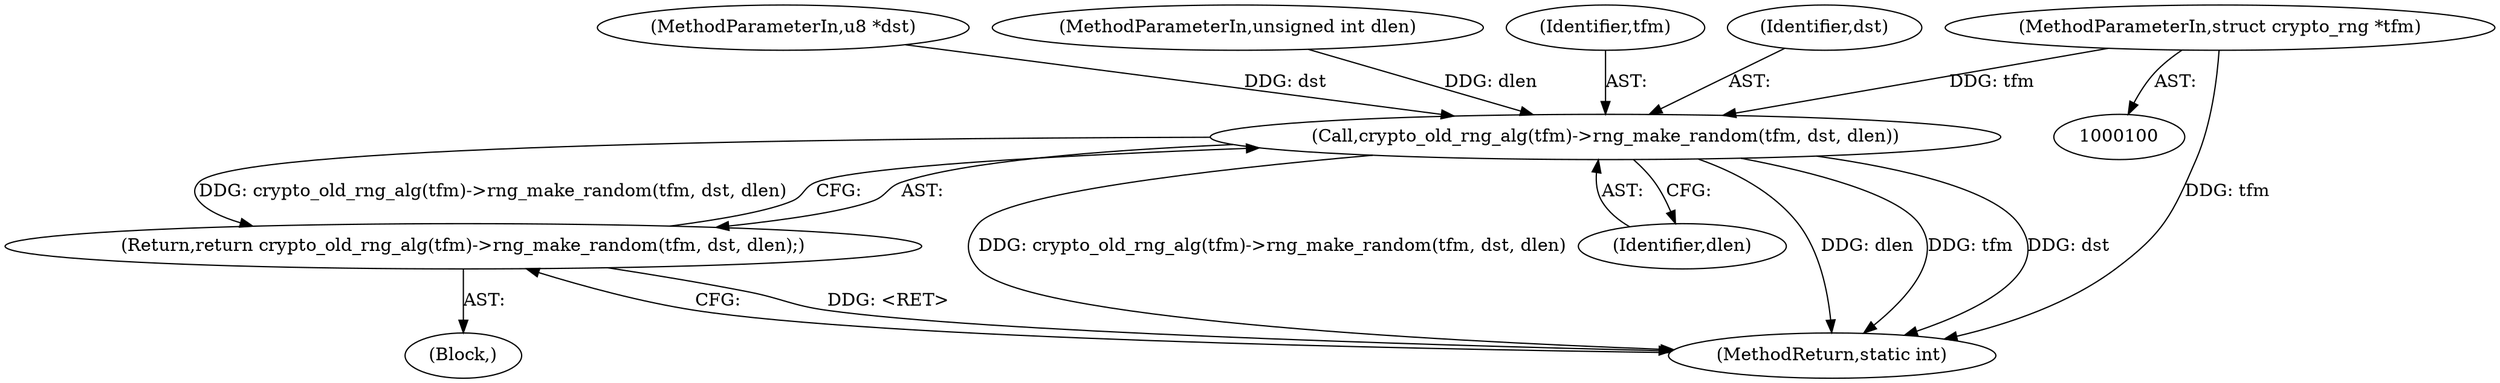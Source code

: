 digraph "1_linux_94f1bb15bed84ad6c893916b7e7b9db6f1d7eec6_2@pointer" {
"1000101" [label="(MethodParameterIn,struct crypto_rng *tfm)"];
"1000108" [label="(Call,crypto_old_rng_alg(tfm)->rng_make_random(tfm, dst, dlen))"];
"1000107" [label="(Return,return crypto_old_rng_alg(tfm)->rng_make_random(tfm, dst, dlen);)"];
"1000111" [label="(Identifier,dlen)"];
"1000112" [label="(MethodReturn,static int)"];
"1000108" [label="(Call,crypto_old_rng_alg(tfm)->rng_make_random(tfm, dst, dlen))"];
"1000104" [label="(MethodParameterIn,u8 *dst)"];
"1000105" [label="(MethodParameterIn,unsigned int dlen)"];
"1000101" [label="(MethodParameterIn,struct crypto_rng *tfm)"];
"1000107" [label="(Return,return crypto_old_rng_alg(tfm)->rng_make_random(tfm, dst, dlen);)"];
"1000106" [label="(Block,)"];
"1000109" [label="(Identifier,tfm)"];
"1000110" [label="(Identifier,dst)"];
"1000101" -> "1000100"  [label="AST: "];
"1000101" -> "1000112"  [label="DDG: tfm"];
"1000101" -> "1000108"  [label="DDG: tfm"];
"1000108" -> "1000107"  [label="AST: "];
"1000108" -> "1000111"  [label="CFG: "];
"1000109" -> "1000108"  [label="AST: "];
"1000110" -> "1000108"  [label="AST: "];
"1000111" -> "1000108"  [label="AST: "];
"1000107" -> "1000108"  [label="CFG: "];
"1000108" -> "1000112"  [label="DDG: crypto_old_rng_alg(tfm)->rng_make_random(tfm, dst, dlen)"];
"1000108" -> "1000112"  [label="DDG: dlen"];
"1000108" -> "1000112"  [label="DDG: tfm"];
"1000108" -> "1000112"  [label="DDG: dst"];
"1000108" -> "1000107"  [label="DDG: crypto_old_rng_alg(tfm)->rng_make_random(tfm, dst, dlen)"];
"1000104" -> "1000108"  [label="DDG: dst"];
"1000105" -> "1000108"  [label="DDG: dlen"];
"1000107" -> "1000106"  [label="AST: "];
"1000112" -> "1000107"  [label="CFG: "];
"1000107" -> "1000112"  [label="DDG: <RET>"];
}
